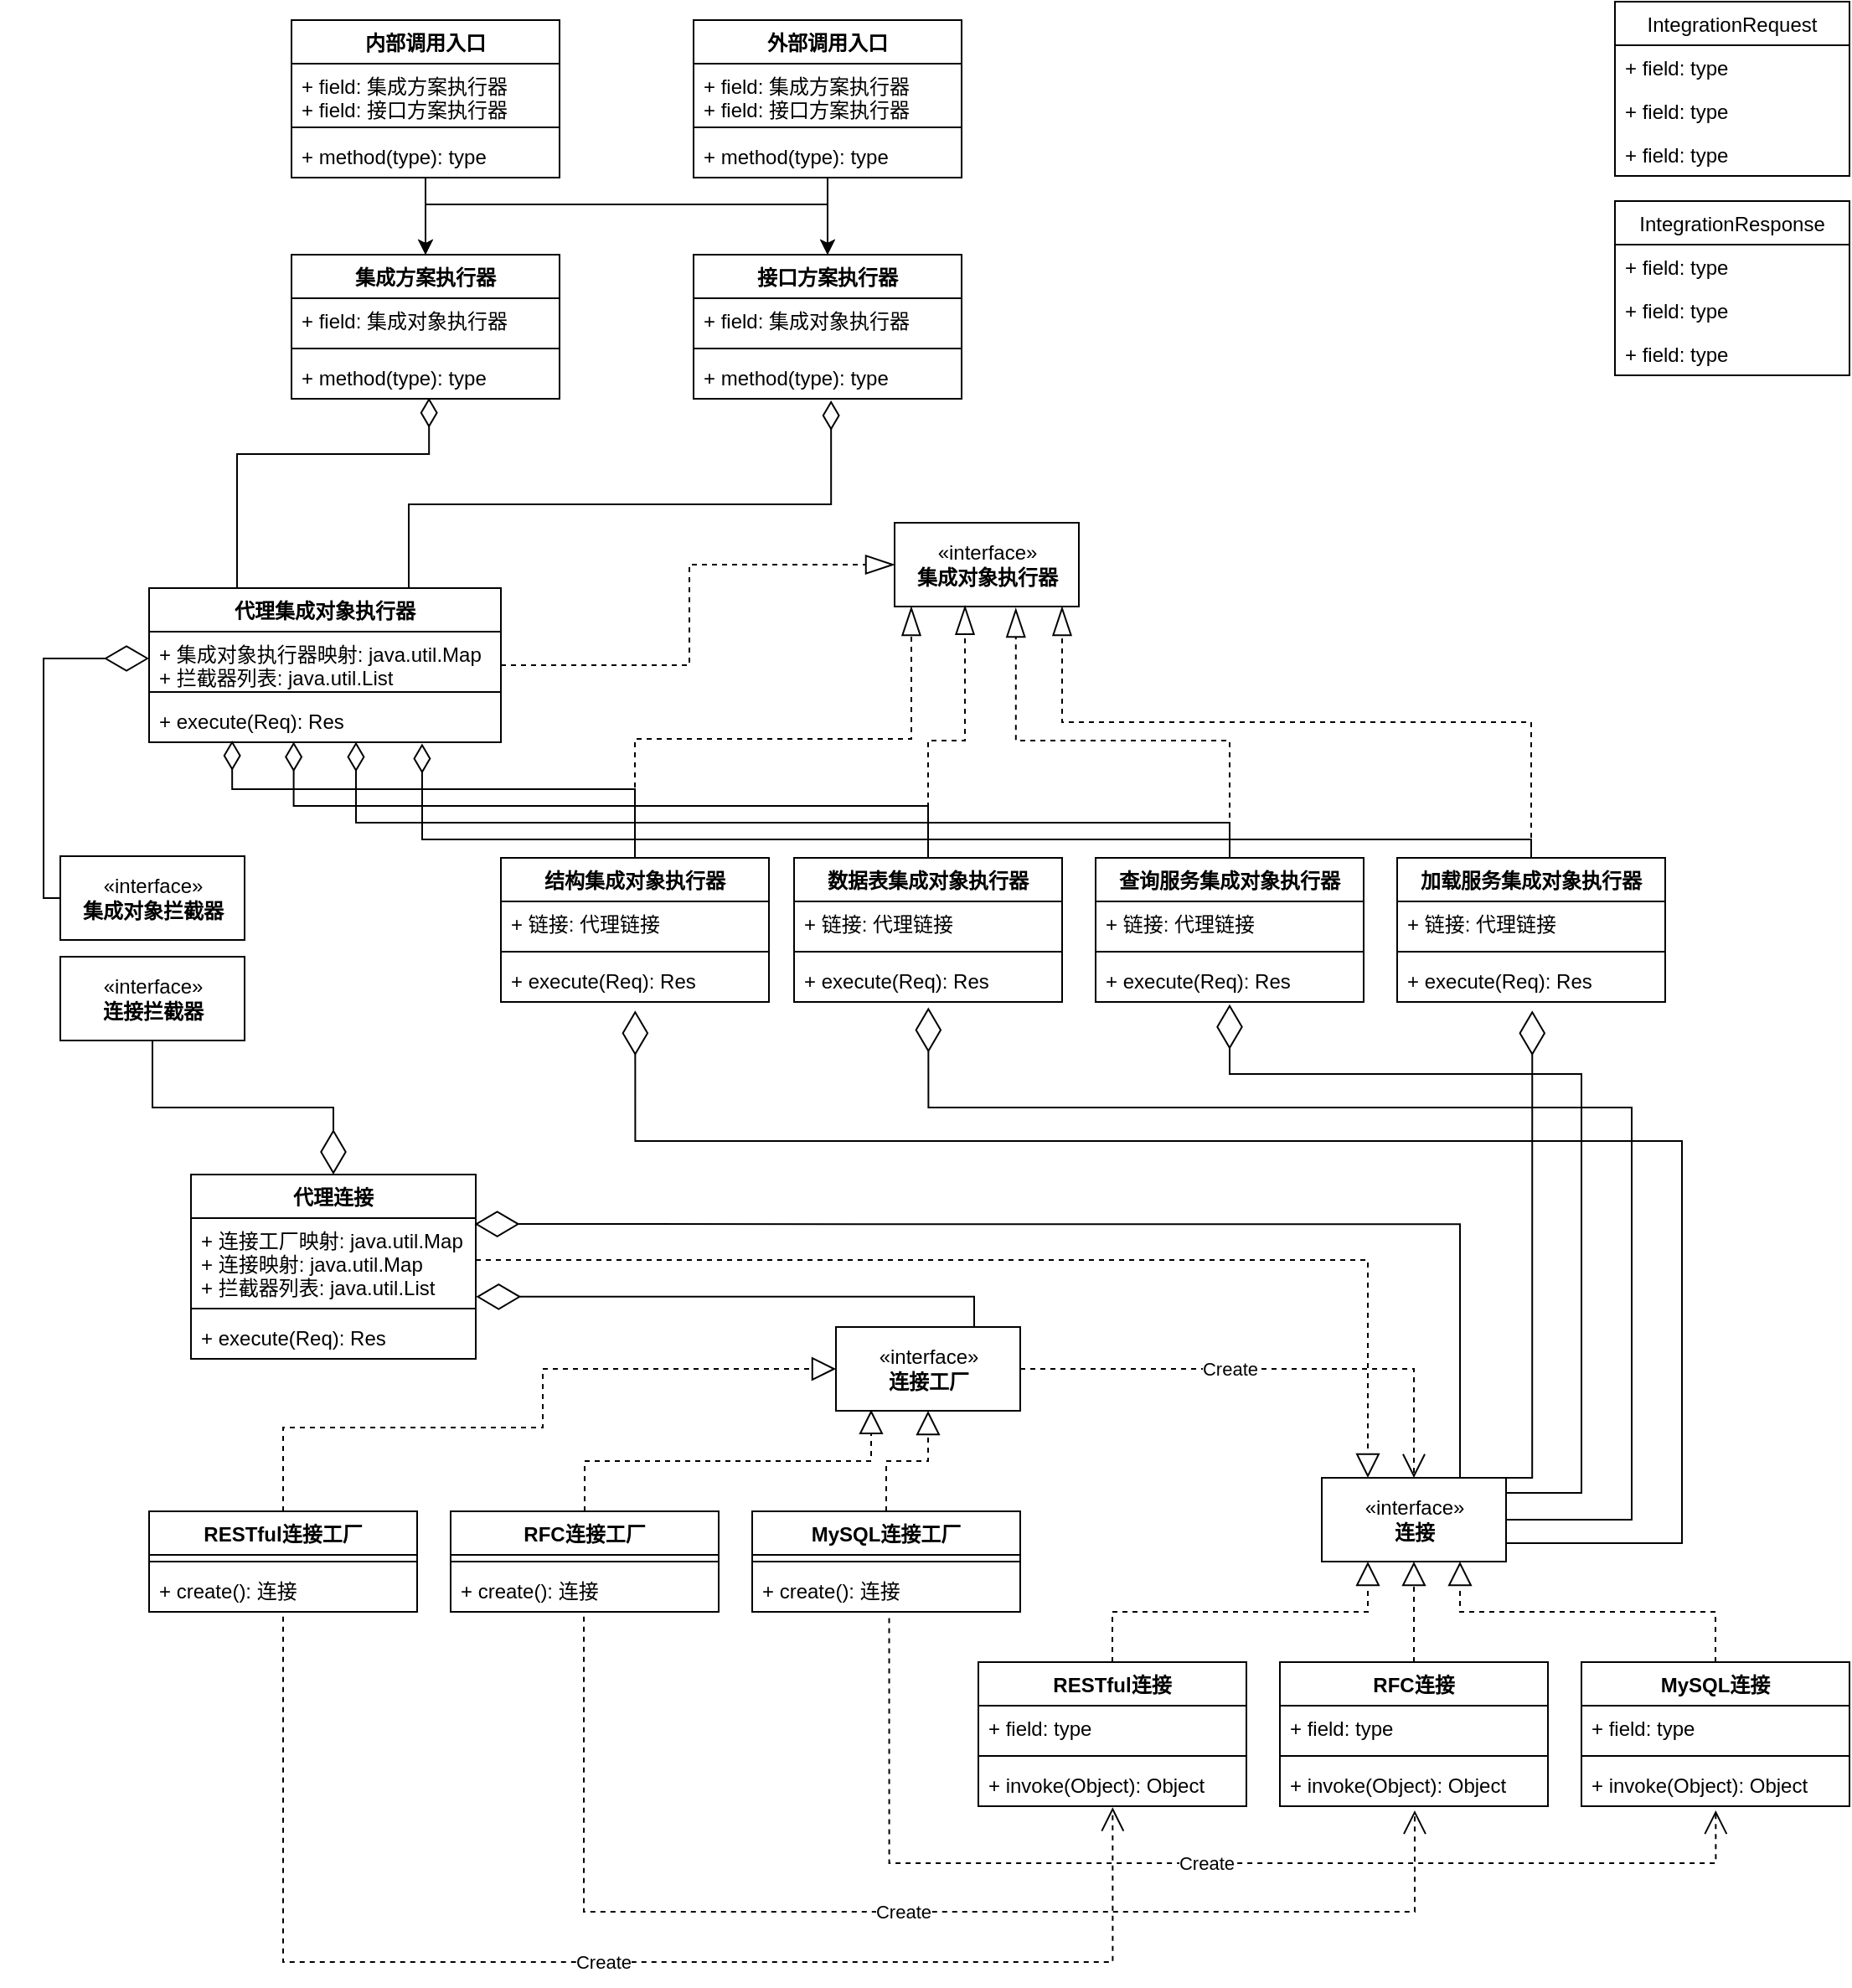 <mxfile version="20.0.4" type="github">
  <diagram id="oWcdZRQ7xZrGSE6Tlrnx" name="第 1 页">
    <mxGraphModel dx="1221" dy="644" grid="1" gridSize="10" guides="1" tooltips="1" connect="1" arrows="1" fold="1" page="1" pageScale="1" pageWidth="1169" pageHeight="1654" math="0" shadow="0">
      <root>
        <mxCell id="0" />
        <mxCell id="1" parent="0" />
        <mxCell id="QDC6DLgOSGsQadJOwINI-77" style="edgeStyle=orthogonalEdgeStyle;rounded=0;orthogonalLoop=1;jettySize=auto;html=1;entryX=0.5;entryY=0;entryDx=0;entryDy=0;" edge="1" parent="1" source="QDC6DLgOSGsQadJOwINI-14" target="QDC6DLgOSGsQadJOwINI-22">
          <mxGeometry relative="1" as="geometry" />
        </mxCell>
        <mxCell id="QDC6DLgOSGsQadJOwINI-78" style="edgeStyle=orthogonalEdgeStyle;rounded=0;orthogonalLoop=1;jettySize=auto;html=1;entryX=0.5;entryY=0;entryDx=0;entryDy=0;" edge="1" parent="1" source="QDC6DLgOSGsQadJOwINI-14" target="QDC6DLgOSGsQadJOwINI-26">
          <mxGeometry relative="1" as="geometry">
            <Array as="points">
              <mxPoint x="269" y="161" />
              <mxPoint x="509" y="161" />
            </Array>
          </mxGeometry>
        </mxCell>
        <mxCell id="QDC6DLgOSGsQadJOwINI-14" value="内部调用入口" style="swimlane;fontStyle=1;align=center;verticalAlign=top;childLayout=stackLayout;horizontal=1;startSize=26;horizontalStack=0;resizeParent=1;resizeParentMax=0;resizeLast=0;collapsible=1;marginBottom=0;" vertex="1" parent="1">
          <mxGeometry x="189" y="51" width="160" height="94" as="geometry" />
        </mxCell>
        <mxCell id="QDC6DLgOSGsQadJOwINI-15" value="+ field: 集成方案执行器&#xa;+ field: 接口方案执行器" style="text;strokeColor=none;fillColor=none;align=left;verticalAlign=top;spacingLeft=4;spacingRight=4;overflow=hidden;rotatable=0;points=[[0,0.5],[1,0.5]];portConstraint=eastwest;" vertex="1" parent="QDC6DLgOSGsQadJOwINI-14">
          <mxGeometry y="26" width="160" height="34" as="geometry" />
        </mxCell>
        <mxCell id="QDC6DLgOSGsQadJOwINI-16" value="" style="line;strokeWidth=1;fillColor=none;align=left;verticalAlign=middle;spacingTop=-1;spacingLeft=3;spacingRight=3;rotatable=0;labelPosition=right;points=[];portConstraint=eastwest;" vertex="1" parent="QDC6DLgOSGsQadJOwINI-14">
          <mxGeometry y="60" width="160" height="8" as="geometry" />
        </mxCell>
        <mxCell id="QDC6DLgOSGsQadJOwINI-17" value="+ method(type): type" style="text;strokeColor=none;fillColor=none;align=left;verticalAlign=top;spacingLeft=4;spacingRight=4;overflow=hidden;rotatable=0;points=[[0,0.5],[1,0.5]];portConstraint=eastwest;" vertex="1" parent="QDC6DLgOSGsQadJOwINI-14">
          <mxGeometry y="68" width="160" height="26" as="geometry" />
        </mxCell>
        <mxCell id="QDC6DLgOSGsQadJOwINI-79" style="edgeStyle=orthogonalEdgeStyle;rounded=0;orthogonalLoop=1;jettySize=auto;html=1;entryX=0.5;entryY=0;entryDx=0;entryDy=0;" edge="1" parent="1" source="QDC6DLgOSGsQadJOwINI-18" target="QDC6DLgOSGsQadJOwINI-26">
          <mxGeometry relative="1" as="geometry" />
        </mxCell>
        <mxCell id="QDC6DLgOSGsQadJOwINI-80" style="edgeStyle=orthogonalEdgeStyle;rounded=0;orthogonalLoop=1;jettySize=auto;html=1;entryX=0.5;entryY=0;entryDx=0;entryDy=0;" edge="1" parent="1" source="QDC6DLgOSGsQadJOwINI-18" target="QDC6DLgOSGsQadJOwINI-22">
          <mxGeometry relative="1" as="geometry">
            <Array as="points">
              <mxPoint x="509" y="161" />
              <mxPoint x="269" y="161" />
            </Array>
          </mxGeometry>
        </mxCell>
        <mxCell id="QDC6DLgOSGsQadJOwINI-18" value="外部调用入口" style="swimlane;fontStyle=1;align=center;verticalAlign=top;childLayout=stackLayout;horizontal=1;startSize=26;horizontalStack=0;resizeParent=1;resizeParentMax=0;resizeLast=0;collapsible=1;marginBottom=0;" vertex="1" parent="1">
          <mxGeometry x="429" y="51" width="160" height="94" as="geometry" />
        </mxCell>
        <mxCell id="QDC6DLgOSGsQadJOwINI-19" value="+ field: 集成方案执行器&#xa;+ field: 接口方案执行器" style="text;strokeColor=none;fillColor=none;align=left;verticalAlign=top;spacingLeft=4;spacingRight=4;overflow=hidden;rotatable=0;points=[[0,0.5],[1,0.5]];portConstraint=eastwest;" vertex="1" parent="QDC6DLgOSGsQadJOwINI-18">
          <mxGeometry y="26" width="160" height="34" as="geometry" />
        </mxCell>
        <mxCell id="QDC6DLgOSGsQadJOwINI-20" value="" style="line;strokeWidth=1;fillColor=none;align=left;verticalAlign=middle;spacingTop=-1;spacingLeft=3;spacingRight=3;rotatable=0;labelPosition=right;points=[];portConstraint=eastwest;" vertex="1" parent="QDC6DLgOSGsQadJOwINI-18">
          <mxGeometry y="60" width="160" height="8" as="geometry" />
        </mxCell>
        <mxCell id="QDC6DLgOSGsQadJOwINI-21" value="+ method(type): type" style="text;strokeColor=none;fillColor=none;align=left;verticalAlign=top;spacingLeft=4;spacingRight=4;overflow=hidden;rotatable=0;points=[[0,0.5],[1,0.5]];portConstraint=eastwest;" vertex="1" parent="QDC6DLgOSGsQadJOwINI-18">
          <mxGeometry y="68" width="160" height="26" as="geometry" />
        </mxCell>
        <mxCell id="QDC6DLgOSGsQadJOwINI-22" value="集成方案执行器" style="swimlane;fontStyle=1;align=center;verticalAlign=top;childLayout=stackLayout;horizontal=1;startSize=26;horizontalStack=0;resizeParent=1;resizeParentMax=0;resizeLast=0;collapsible=1;marginBottom=0;" vertex="1" parent="1">
          <mxGeometry x="189" y="191" width="160" height="86" as="geometry" />
        </mxCell>
        <mxCell id="QDC6DLgOSGsQadJOwINI-23" value="+ field: 集成对象执行器" style="text;strokeColor=none;fillColor=none;align=left;verticalAlign=top;spacingLeft=4;spacingRight=4;overflow=hidden;rotatable=0;points=[[0,0.5],[1,0.5]];portConstraint=eastwest;" vertex="1" parent="QDC6DLgOSGsQadJOwINI-22">
          <mxGeometry y="26" width="160" height="26" as="geometry" />
        </mxCell>
        <mxCell id="QDC6DLgOSGsQadJOwINI-24" value="" style="line;strokeWidth=1;fillColor=none;align=left;verticalAlign=middle;spacingTop=-1;spacingLeft=3;spacingRight=3;rotatable=0;labelPosition=right;points=[];portConstraint=eastwest;" vertex="1" parent="QDC6DLgOSGsQadJOwINI-22">
          <mxGeometry y="52" width="160" height="8" as="geometry" />
        </mxCell>
        <mxCell id="QDC6DLgOSGsQadJOwINI-25" value="+ method(type): type" style="text;strokeColor=none;fillColor=none;align=left;verticalAlign=top;spacingLeft=4;spacingRight=4;overflow=hidden;rotatable=0;points=[[0,0.5],[1,0.5]];portConstraint=eastwest;" vertex="1" parent="QDC6DLgOSGsQadJOwINI-22">
          <mxGeometry y="60" width="160" height="26" as="geometry" />
        </mxCell>
        <mxCell id="QDC6DLgOSGsQadJOwINI-26" value="接口方案执行器" style="swimlane;fontStyle=1;align=center;verticalAlign=top;childLayout=stackLayout;horizontal=1;startSize=26;horizontalStack=0;resizeParent=1;resizeParentMax=0;resizeLast=0;collapsible=1;marginBottom=0;" vertex="1" parent="1">
          <mxGeometry x="429" y="191" width="160" height="86" as="geometry" />
        </mxCell>
        <mxCell id="QDC6DLgOSGsQadJOwINI-27" value="+ field: 集成对象执行器" style="text;strokeColor=none;fillColor=none;align=left;verticalAlign=top;spacingLeft=4;spacingRight=4;overflow=hidden;rotatable=0;points=[[0,0.5],[1,0.5]];portConstraint=eastwest;" vertex="1" parent="QDC6DLgOSGsQadJOwINI-26">
          <mxGeometry y="26" width="160" height="26" as="geometry" />
        </mxCell>
        <mxCell id="QDC6DLgOSGsQadJOwINI-28" value="" style="line;strokeWidth=1;fillColor=none;align=left;verticalAlign=middle;spacingTop=-1;spacingLeft=3;spacingRight=3;rotatable=0;labelPosition=right;points=[];portConstraint=eastwest;" vertex="1" parent="QDC6DLgOSGsQadJOwINI-26">
          <mxGeometry y="52" width="160" height="8" as="geometry" />
        </mxCell>
        <mxCell id="QDC6DLgOSGsQadJOwINI-29" value="+ method(type): type" style="text;strokeColor=none;fillColor=none;align=left;verticalAlign=top;spacingLeft=4;spacingRight=4;overflow=hidden;rotatable=0;points=[[0,0.5],[1,0.5]];portConstraint=eastwest;" vertex="1" parent="QDC6DLgOSGsQadJOwINI-26">
          <mxGeometry y="60" width="160" height="26" as="geometry" />
        </mxCell>
        <mxCell id="QDC6DLgOSGsQadJOwINI-121" style="edgeStyle=orthogonalEdgeStyle;rounded=0;orthogonalLoop=1;jettySize=auto;html=1;entryX=0;entryY=0.5;entryDx=0;entryDy=0;endArrow=blockThin;endFill=0;endSize=15;dashed=1;" edge="1" parent="1" source="QDC6DLgOSGsQadJOwINI-54" target="QDC6DLgOSGsQadJOwINI-81">
          <mxGeometry relative="1" as="geometry" />
        </mxCell>
        <mxCell id="QDC6DLgOSGsQadJOwINI-128" style="edgeStyle=orthogonalEdgeStyle;rounded=0;orthogonalLoop=1;jettySize=auto;html=1;entryX=0.513;entryY=1.038;entryDx=0;entryDy=0;entryPerimeter=0;endArrow=diamondThin;endFill=0;endSize=15;exitX=0.75;exitY=0;exitDx=0;exitDy=0;" edge="1" parent="1" source="QDC6DLgOSGsQadJOwINI-54" target="QDC6DLgOSGsQadJOwINI-29">
          <mxGeometry relative="1" as="geometry">
            <Array as="points">
              <mxPoint x="259" y="401" />
              <mxPoint x="259" y="340" />
              <mxPoint x="511" y="340" />
            </Array>
          </mxGeometry>
        </mxCell>
        <mxCell id="QDC6DLgOSGsQadJOwINI-129" style="edgeStyle=orthogonalEdgeStyle;rounded=0;orthogonalLoop=1;jettySize=auto;html=1;entryX=0.513;entryY=0.977;entryDx=0;entryDy=0;entryPerimeter=0;endArrow=diamondThin;endFill=0;endSize=15;exitX=0.25;exitY=0;exitDx=0;exitDy=0;" edge="1" parent="1" source="QDC6DLgOSGsQadJOwINI-54" target="QDC6DLgOSGsQadJOwINI-25">
          <mxGeometry relative="1" as="geometry">
            <Array as="points">
              <mxPoint x="156" y="310" />
              <mxPoint x="271" y="310" />
            </Array>
          </mxGeometry>
        </mxCell>
        <mxCell id="QDC6DLgOSGsQadJOwINI-54" value="代理集成对象执行器" style="swimlane;fontStyle=1;align=center;verticalAlign=top;childLayout=stackLayout;horizontal=1;startSize=26;horizontalStack=0;resizeParent=1;resizeParentMax=0;resizeLast=0;collapsible=1;marginBottom=0;glass=0;gradientColor=none;swimlaneFillColor=none;" vertex="1" parent="1">
          <mxGeometry x="104" y="390" width="210" height="92" as="geometry">
            <mxRectangle x="123" y="390" width="150" height="30" as="alternateBounds" />
          </mxGeometry>
        </mxCell>
        <mxCell id="QDC6DLgOSGsQadJOwINI-55" value="+ 集成对象执行器映射: java.util.Map&#xa;+ 拦截器列表: java.util.List" style="text;strokeColor=none;fillColor=none;align=left;verticalAlign=top;spacingLeft=4;spacingRight=4;overflow=hidden;rotatable=0;points=[[0,0.5],[1,0.5]];portConstraint=eastwest;" vertex="1" parent="QDC6DLgOSGsQadJOwINI-54">
          <mxGeometry y="26" width="210" height="32" as="geometry" />
        </mxCell>
        <mxCell id="QDC6DLgOSGsQadJOwINI-56" value="" style="line;strokeWidth=1;fillColor=none;align=left;verticalAlign=middle;spacingTop=-1;spacingLeft=3;spacingRight=3;rotatable=0;labelPosition=right;points=[];portConstraint=eastwest;" vertex="1" parent="QDC6DLgOSGsQadJOwINI-54">
          <mxGeometry y="58" width="210" height="8" as="geometry" />
        </mxCell>
        <mxCell id="QDC6DLgOSGsQadJOwINI-57" value="+ execute(Req): Res" style="text;strokeColor=none;fillColor=none;align=left;verticalAlign=top;spacingLeft=4;spacingRight=4;overflow=hidden;rotatable=0;points=[[0,0.5],[1,0.5]];portConstraint=eastwest;" vertex="1" parent="QDC6DLgOSGsQadJOwINI-54">
          <mxGeometry y="66" width="210" height="26" as="geometry" />
        </mxCell>
        <mxCell id="QDC6DLgOSGsQadJOwINI-81" value="«interface»&lt;br&gt;&lt;b&gt;集成对象执行器&lt;/b&gt;" style="html=1;" vertex="1" parent="1">
          <mxGeometry x="549" y="351" width="110" height="50" as="geometry" />
        </mxCell>
        <mxCell id="QDC6DLgOSGsQadJOwINI-116" style="edgeStyle=orthogonalEdgeStyle;rounded=0;orthogonalLoop=1;jettySize=auto;html=1;entryX=0.236;entryY=0.962;entryDx=0;entryDy=0;entryPerimeter=0;endArrow=diamondThin;endFill=0;endSize=15;" edge="1" parent="1" source="QDC6DLgOSGsQadJOwINI-82" target="QDC6DLgOSGsQadJOwINI-57">
          <mxGeometry relative="1" as="geometry">
            <Array as="points">
              <mxPoint x="394" y="510" />
              <mxPoint x="154" y="510" />
            </Array>
          </mxGeometry>
        </mxCell>
        <mxCell id="QDC6DLgOSGsQadJOwINI-123" style="edgeStyle=orthogonalEdgeStyle;rounded=0;orthogonalLoop=1;jettySize=auto;html=1;dashed=1;endArrow=blockThin;endFill=0;endSize=15;exitX=0.5;exitY=0;exitDx=0;exitDy=0;" edge="1" parent="1" source="QDC6DLgOSGsQadJOwINI-82">
          <mxGeometry relative="1" as="geometry">
            <mxPoint x="559" y="401" as="targetPoint" />
            <Array as="points">
              <mxPoint x="394" y="480" />
              <mxPoint x="559" y="480" />
            </Array>
          </mxGeometry>
        </mxCell>
        <mxCell id="QDC6DLgOSGsQadJOwINI-82" value="结构集成对象执行器" style="swimlane;fontStyle=1;align=center;verticalAlign=top;childLayout=stackLayout;horizontal=1;startSize=26;horizontalStack=0;resizeParent=1;resizeParentMax=0;resizeLast=0;collapsible=1;marginBottom=0;" vertex="1" parent="1">
          <mxGeometry x="314" y="551" width="160" height="86" as="geometry" />
        </mxCell>
        <mxCell id="QDC6DLgOSGsQadJOwINI-83" value="+ 链接: 代理链接" style="text;strokeColor=none;fillColor=none;align=left;verticalAlign=top;spacingLeft=4;spacingRight=4;overflow=hidden;rotatable=0;points=[[0,0.5],[1,0.5]];portConstraint=eastwest;" vertex="1" parent="QDC6DLgOSGsQadJOwINI-82">
          <mxGeometry y="26" width="160" height="26" as="geometry" />
        </mxCell>
        <mxCell id="QDC6DLgOSGsQadJOwINI-84" value="" style="line;strokeWidth=1;fillColor=none;align=left;verticalAlign=middle;spacingTop=-1;spacingLeft=3;spacingRight=3;rotatable=0;labelPosition=right;points=[];portConstraint=eastwest;" vertex="1" parent="QDC6DLgOSGsQadJOwINI-82">
          <mxGeometry y="52" width="160" height="8" as="geometry" />
        </mxCell>
        <mxCell id="QDC6DLgOSGsQadJOwINI-85" value="+ execute(Req): Res" style="text;strokeColor=none;fillColor=none;align=left;verticalAlign=top;spacingLeft=4;spacingRight=4;overflow=hidden;rotatable=0;points=[[0,0.5],[1,0.5]];portConstraint=eastwest;" vertex="1" parent="QDC6DLgOSGsQadJOwINI-82">
          <mxGeometry y="60" width="160" height="26" as="geometry" />
        </mxCell>
        <mxCell id="QDC6DLgOSGsQadJOwINI-117" style="edgeStyle=orthogonalEdgeStyle;rounded=0;orthogonalLoop=1;jettySize=auto;html=1;entryX=0.411;entryY=0.992;entryDx=0;entryDy=0;entryPerimeter=0;endArrow=diamondThin;endFill=0;endSize=15;" edge="1" parent="1" source="QDC6DLgOSGsQadJOwINI-86" target="QDC6DLgOSGsQadJOwINI-57">
          <mxGeometry relative="1" as="geometry">
            <Array as="points">
              <mxPoint x="569" y="520" />
              <mxPoint x="190" y="520" />
            </Array>
          </mxGeometry>
        </mxCell>
        <mxCell id="QDC6DLgOSGsQadJOwINI-124" style="edgeStyle=orthogonalEdgeStyle;rounded=0;orthogonalLoop=1;jettySize=auto;html=1;dashed=1;endArrow=blockThin;endFill=0;endSize=15;entryX=0.382;entryY=0.988;entryDx=0;entryDy=0;entryPerimeter=0;" edge="1" parent="1" source="QDC6DLgOSGsQadJOwINI-86" target="QDC6DLgOSGsQadJOwINI-81">
          <mxGeometry relative="1" as="geometry">
            <mxPoint x="599" y="401" as="targetPoint" />
          </mxGeometry>
        </mxCell>
        <mxCell id="QDC6DLgOSGsQadJOwINI-86" value="数据表集成对象执行器" style="swimlane;fontStyle=1;align=center;verticalAlign=top;childLayout=stackLayout;horizontal=1;startSize=26;horizontalStack=0;resizeParent=1;resizeParentMax=0;resizeLast=0;collapsible=1;marginBottom=0;" vertex="1" parent="1">
          <mxGeometry x="489" y="551" width="160" height="86" as="geometry" />
        </mxCell>
        <mxCell id="QDC6DLgOSGsQadJOwINI-87" value="+ 链接: 代理链接" style="text;strokeColor=none;fillColor=none;align=left;verticalAlign=top;spacingLeft=4;spacingRight=4;overflow=hidden;rotatable=0;points=[[0,0.5],[1,0.5]];portConstraint=eastwest;" vertex="1" parent="QDC6DLgOSGsQadJOwINI-86">
          <mxGeometry y="26" width="160" height="26" as="geometry" />
        </mxCell>
        <mxCell id="QDC6DLgOSGsQadJOwINI-88" value="" style="line;strokeWidth=1;fillColor=none;align=left;verticalAlign=middle;spacingTop=-1;spacingLeft=3;spacingRight=3;rotatable=0;labelPosition=right;points=[];portConstraint=eastwest;" vertex="1" parent="QDC6DLgOSGsQadJOwINI-86">
          <mxGeometry y="52" width="160" height="8" as="geometry" />
        </mxCell>
        <mxCell id="QDC6DLgOSGsQadJOwINI-89" value="+ execute(Req): Res" style="text;strokeColor=none;fillColor=none;align=left;verticalAlign=top;spacingLeft=4;spacingRight=4;overflow=hidden;rotatable=0;points=[[0,0.5],[1,0.5]];portConstraint=eastwest;" vertex="1" parent="QDC6DLgOSGsQadJOwINI-86">
          <mxGeometry y="60" width="160" height="26" as="geometry" />
        </mxCell>
        <mxCell id="QDC6DLgOSGsQadJOwINI-118" style="edgeStyle=orthogonalEdgeStyle;rounded=0;orthogonalLoop=1;jettySize=auto;html=1;endArrow=diamondThin;endFill=0;endSize=15;entryX=0.588;entryY=0.993;entryDx=0;entryDy=0;entryPerimeter=0;" edge="1" parent="1" source="QDC6DLgOSGsQadJOwINI-90" target="QDC6DLgOSGsQadJOwINI-57">
          <mxGeometry relative="1" as="geometry">
            <mxPoint x="249" y="670" as="targetPoint" />
            <Array as="points">
              <mxPoint x="749" y="530" />
              <mxPoint x="228" y="530" />
            </Array>
          </mxGeometry>
        </mxCell>
        <mxCell id="QDC6DLgOSGsQadJOwINI-125" style="edgeStyle=orthogonalEdgeStyle;rounded=0;orthogonalLoop=1;jettySize=auto;html=1;entryX=0.658;entryY=1.02;entryDx=0;entryDy=0;entryPerimeter=0;dashed=1;endArrow=blockThin;endFill=0;endSize=15;exitX=0.5;exitY=0;exitDx=0;exitDy=0;" edge="1" parent="1" source="QDC6DLgOSGsQadJOwINI-90" target="QDC6DLgOSGsQadJOwINI-81">
          <mxGeometry relative="1" as="geometry" />
        </mxCell>
        <mxCell id="QDC6DLgOSGsQadJOwINI-90" value="查询服务集成对象执行器" style="swimlane;fontStyle=1;align=center;verticalAlign=top;childLayout=stackLayout;horizontal=1;startSize=26;horizontalStack=0;resizeParent=1;resizeParentMax=0;resizeLast=0;collapsible=1;marginBottom=0;" vertex="1" parent="1">
          <mxGeometry x="669" y="551" width="160" height="86" as="geometry" />
        </mxCell>
        <mxCell id="QDC6DLgOSGsQadJOwINI-91" value="+ 链接: 代理链接" style="text;strokeColor=none;fillColor=none;align=left;verticalAlign=top;spacingLeft=4;spacingRight=4;overflow=hidden;rotatable=0;points=[[0,0.5],[1,0.5]];portConstraint=eastwest;" vertex="1" parent="QDC6DLgOSGsQadJOwINI-90">
          <mxGeometry y="26" width="160" height="26" as="geometry" />
        </mxCell>
        <mxCell id="QDC6DLgOSGsQadJOwINI-92" value="" style="line;strokeWidth=1;fillColor=none;align=left;verticalAlign=middle;spacingTop=-1;spacingLeft=3;spacingRight=3;rotatable=0;labelPosition=right;points=[];portConstraint=eastwest;" vertex="1" parent="QDC6DLgOSGsQadJOwINI-90">
          <mxGeometry y="52" width="160" height="8" as="geometry" />
        </mxCell>
        <mxCell id="QDC6DLgOSGsQadJOwINI-93" value="+ execute(Req): Res" style="text;strokeColor=none;fillColor=none;align=left;verticalAlign=top;spacingLeft=4;spacingRight=4;overflow=hidden;rotatable=0;points=[[0,0.5],[1,0.5]];portConstraint=eastwest;" vertex="1" parent="QDC6DLgOSGsQadJOwINI-90">
          <mxGeometry y="60" width="160" height="26" as="geometry" />
        </mxCell>
        <mxCell id="QDC6DLgOSGsQadJOwINI-119" style="edgeStyle=orthogonalEdgeStyle;rounded=0;orthogonalLoop=1;jettySize=auto;html=1;endArrow=diamondThin;endFill=0;endSize=15;entryX=0.776;entryY=1.029;entryDx=0;entryDy=0;entryPerimeter=0;" edge="1" parent="1" source="QDC6DLgOSGsQadJOwINI-94" target="QDC6DLgOSGsQadJOwINI-57">
          <mxGeometry relative="1" as="geometry">
            <mxPoint x="269" y="680" as="targetPoint" />
            <Array as="points">
              <mxPoint x="929" y="540" />
              <mxPoint x="267" y="540" />
            </Array>
          </mxGeometry>
        </mxCell>
        <mxCell id="QDC6DLgOSGsQadJOwINI-126" style="edgeStyle=orthogonalEdgeStyle;rounded=0;orthogonalLoop=1;jettySize=auto;html=1;entryX=0.909;entryY=1;entryDx=0;entryDy=0;entryPerimeter=0;dashed=1;endArrow=blockThin;endFill=0;endSize=15;exitX=0.5;exitY=0;exitDx=0;exitDy=0;" edge="1" parent="1" source="QDC6DLgOSGsQadJOwINI-94" target="QDC6DLgOSGsQadJOwINI-81">
          <mxGeometry relative="1" as="geometry">
            <Array as="points">
              <mxPoint x="929" y="470" />
              <mxPoint x="649" y="470" />
            </Array>
          </mxGeometry>
        </mxCell>
        <mxCell id="QDC6DLgOSGsQadJOwINI-94" value="加载服务集成对象执行器" style="swimlane;fontStyle=1;align=center;verticalAlign=top;childLayout=stackLayout;horizontal=1;startSize=26;horizontalStack=0;resizeParent=1;resizeParentMax=0;resizeLast=0;collapsible=1;marginBottom=0;" vertex="1" parent="1">
          <mxGeometry x="849" y="551" width="160" height="86" as="geometry" />
        </mxCell>
        <mxCell id="QDC6DLgOSGsQadJOwINI-95" value="+ 链接: 代理链接" style="text;strokeColor=none;fillColor=none;align=left;verticalAlign=top;spacingLeft=4;spacingRight=4;overflow=hidden;rotatable=0;points=[[0,0.5],[1,0.5]];portConstraint=eastwest;" vertex="1" parent="QDC6DLgOSGsQadJOwINI-94">
          <mxGeometry y="26" width="160" height="26" as="geometry" />
        </mxCell>
        <mxCell id="QDC6DLgOSGsQadJOwINI-96" value="" style="line;strokeWidth=1;fillColor=none;align=left;verticalAlign=middle;spacingTop=-1;spacingLeft=3;spacingRight=3;rotatable=0;labelPosition=right;points=[];portConstraint=eastwest;" vertex="1" parent="QDC6DLgOSGsQadJOwINI-94">
          <mxGeometry y="52" width="160" height="8" as="geometry" />
        </mxCell>
        <mxCell id="QDC6DLgOSGsQadJOwINI-97" value="+ execute(Req): Res" style="text;strokeColor=none;fillColor=none;align=left;verticalAlign=top;spacingLeft=4;spacingRight=4;overflow=hidden;rotatable=0;points=[[0,0.5],[1,0.5]];portConstraint=eastwest;" vertex="1" parent="QDC6DLgOSGsQadJOwINI-94">
          <mxGeometry y="60" width="160" height="26" as="geometry" />
        </mxCell>
        <mxCell id="QDC6DLgOSGsQadJOwINI-131" value="«interface»&lt;br&gt;&lt;b&gt;连接工厂&lt;/b&gt;" style="html=1;" vertex="1" parent="1">
          <mxGeometry x="514" y="831" width="110" height="50" as="geometry" />
        </mxCell>
        <mxCell id="QDC6DLgOSGsQadJOwINI-132" value="«interface»&lt;br&gt;&lt;b&gt;连接&lt;/b&gt;" style="html=1;" vertex="1" parent="1">
          <mxGeometry x="804" y="921" width="110" height="50" as="geometry" />
        </mxCell>
        <mxCell id="QDC6DLgOSGsQadJOwINI-134" value="Create" style="endArrow=open;endSize=12;dashed=1;html=1;rounded=0;exitX=1;exitY=0.5;exitDx=0;exitDy=0;entryX=0.5;entryY=0;entryDx=0;entryDy=0;edgeStyle=orthogonalEdgeStyle;" edge="1" parent="1" source="QDC6DLgOSGsQadJOwINI-131" target="QDC6DLgOSGsQadJOwINI-132">
          <mxGeometry x="-0.167" width="160" relative="1" as="geometry">
            <mxPoint x="569" y="961" as="sourcePoint" />
            <mxPoint x="729" y="961" as="targetPoint" />
            <Array as="points">
              <mxPoint x="859" y="856" />
            </Array>
            <mxPoint as="offset" />
          </mxGeometry>
        </mxCell>
        <mxCell id="QDC6DLgOSGsQadJOwINI-135" value="RESTful连接工厂" style="swimlane;fontStyle=1;align=center;verticalAlign=top;childLayout=stackLayout;horizontal=1;startSize=26;horizontalStack=0;resizeParent=1;resizeParentMax=0;resizeLast=0;collapsible=1;marginBottom=0;" vertex="1" parent="1">
          <mxGeometry x="104" y="941" width="160" height="60" as="geometry" />
        </mxCell>
        <mxCell id="QDC6DLgOSGsQadJOwINI-137" value="" style="line;strokeWidth=1;fillColor=none;align=left;verticalAlign=middle;spacingTop=-1;spacingLeft=3;spacingRight=3;rotatable=0;labelPosition=right;points=[];portConstraint=eastwest;" vertex="1" parent="QDC6DLgOSGsQadJOwINI-135">
          <mxGeometry y="26" width="160" height="8" as="geometry" />
        </mxCell>
        <mxCell id="QDC6DLgOSGsQadJOwINI-138" value="+ create(): 连接" style="text;strokeColor=none;fillColor=none;align=left;verticalAlign=top;spacingLeft=4;spacingRight=4;overflow=hidden;rotatable=0;points=[[0,0.5],[1,0.5]];portConstraint=eastwest;" vertex="1" parent="QDC6DLgOSGsQadJOwINI-135">
          <mxGeometry y="34" width="160" height="26" as="geometry" />
        </mxCell>
        <mxCell id="QDC6DLgOSGsQadJOwINI-139" value="RFC连接工厂" style="swimlane;fontStyle=1;align=center;verticalAlign=top;childLayout=stackLayout;horizontal=1;startSize=26;horizontalStack=0;resizeParent=1;resizeParentMax=0;resizeLast=0;collapsible=1;marginBottom=0;" vertex="1" parent="1">
          <mxGeometry x="284" y="941" width="160" height="60" as="geometry" />
        </mxCell>
        <mxCell id="QDC6DLgOSGsQadJOwINI-140" value="" style="line;strokeWidth=1;fillColor=none;align=left;verticalAlign=middle;spacingTop=-1;spacingLeft=3;spacingRight=3;rotatable=0;labelPosition=right;points=[];portConstraint=eastwest;" vertex="1" parent="QDC6DLgOSGsQadJOwINI-139">
          <mxGeometry y="26" width="160" height="8" as="geometry" />
        </mxCell>
        <mxCell id="QDC6DLgOSGsQadJOwINI-141" value="+ create(): 连接" style="text;strokeColor=none;fillColor=none;align=left;verticalAlign=top;spacingLeft=4;spacingRight=4;overflow=hidden;rotatable=0;points=[[0,0.5],[1,0.5]];portConstraint=eastwest;" vertex="1" parent="QDC6DLgOSGsQadJOwINI-139">
          <mxGeometry y="34" width="160" height="26" as="geometry" />
        </mxCell>
        <mxCell id="QDC6DLgOSGsQadJOwINI-142" value="MySQL连接工厂" style="swimlane;fontStyle=1;align=center;verticalAlign=top;childLayout=stackLayout;horizontal=1;startSize=26;horizontalStack=0;resizeParent=1;resizeParentMax=0;resizeLast=0;collapsible=1;marginBottom=0;" vertex="1" parent="1">
          <mxGeometry x="464" y="941" width="160" height="60" as="geometry" />
        </mxCell>
        <mxCell id="QDC6DLgOSGsQadJOwINI-143" value="" style="line;strokeWidth=1;fillColor=none;align=left;verticalAlign=middle;spacingTop=-1;spacingLeft=3;spacingRight=3;rotatable=0;labelPosition=right;points=[];portConstraint=eastwest;" vertex="1" parent="QDC6DLgOSGsQadJOwINI-142">
          <mxGeometry y="26" width="160" height="8" as="geometry" />
        </mxCell>
        <mxCell id="QDC6DLgOSGsQadJOwINI-144" value="+ create(): 连接" style="text;strokeColor=none;fillColor=none;align=left;verticalAlign=top;spacingLeft=4;spacingRight=4;overflow=hidden;rotatable=0;points=[[0,0.5],[1,0.5]];portConstraint=eastwest;" vertex="1" parent="QDC6DLgOSGsQadJOwINI-142">
          <mxGeometry y="34" width="160" height="26" as="geometry" />
        </mxCell>
        <mxCell id="QDC6DLgOSGsQadJOwINI-145" value="RESTful连接" style="swimlane;fontStyle=1;align=center;verticalAlign=top;childLayout=stackLayout;horizontal=1;startSize=26;horizontalStack=0;resizeParent=1;resizeParentMax=0;resizeLast=0;collapsible=1;marginBottom=0;" vertex="1" parent="1">
          <mxGeometry x="599" y="1031" width="160" height="86" as="geometry" />
        </mxCell>
        <mxCell id="QDC6DLgOSGsQadJOwINI-146" value="+ field: type" style="text;strokeColor=none;fillColor=none;align=left;verticalAlign=top;spacingLeft=4;spacingRight=4;overflow=hidden;rotatable=0;points=[[0,0.5],[1,0.5]];portConstraint=eastwest;" vertex="1" parent="QDC6DLgOSGsQadJOwINI-145">
          <mxGeometry y="26" width="160" height="26" as="geometry" />
        </mxCell>
        <mxCell id="QDC6DLgOSGsQadJOwINI-147" value="" style="line;strokeWidth=1;fillColor=none;align=left;verticalAlign=middle;spacingTop=-1;spacingLeft=3;spacingRight=3;rotatable=0;labelPosition=right;points=[];portConstraint=eastwest;" vertex="1" parent="QDC6DLgOSGsQadJOwINI-145">
          <mxGeometry y="52" width="160" height="8" as="geometry" />
        </mxCell>
        <mxCell id="QDC6DLgOSGsQadJOwINI-148" value="+ invoke(Object): Object" style="text;strokeColor=none;fillColor=none;align=left;verticalAlign=top;spacingLeft=4;spacingRight=4;overflow=hidden;rotatable=0;points=[[0,0.5],[1,0.5]];portConstraint=eastwest;" vertex="1" parent="QDC6DLgOSGsQadJOwINI-145">
          <mxGeometry y="60" width="160" height="26" as="geometry" />
        </mxCell>
        <mxCell id="QDC6DLgOSGsQadJOwINI-149" value="RFC连接" style="swimlane;fontStyle=1;align=center;verticalAlign=top;childLayout=stackLayout;horizontal=1;startSize=26;horizontalStack=0;resizeParent=1;resizeParentMax=0;resizeLast=0;collapsible=1;marginBottom=0;" vertex="1" parent="1">
          <mxGeometry x="779" y="1031" width="160" height="86" as="geometry" />
        </mxCell>
        <mxCell id="QDC6DLgOSGsQadJOwINI-150" value="+ field: type" style="text;strokeColor=none;fillColor=none;align=left;verticalAlign=top;spacingLeft=4;spacingRight=4;overflow=hidden;rotatable=0;points=[[0,0.5],[1,0.5]];portConstraint=eastwest;" vertex="1" parent="QDC6DLgOSGsQadJOwINI-149">
          <mxGeometry y="26" width="160" height="26" as="geometry" />
        </mxCell>
        <mxCell id="QDC6DLgOSGsQadJOwINI-151" value="" style="line;strokeWidth=1;fillColor=none;align=left;verticalAlign=middle;spacingTop=-1;spacingLeft=3;spacingRight=3;rotatable=0;labelPosition=right;points=[];portConstraint=eastwest;" vertex="1" parent="QDC6DLgOSGsQadJOwINI-149">
          <mxGeometry y="52" width="160" height="8" as="geometry" />
        </mxCell>
        <mxCell id="QDC6DLgOSGsQadJOwINI-152" value="+ invoke(Object): Object" style="text;strokeColor=none;fillColor=none;align=left;verticalAlign=top;spacingLeft=4;spacingRight=4;overflow=hidden;rotatable=0;points=[[0,0.5],[1,0.5]];portConstraint=eastwest;" vertex="1" parent="QDC6DLgOSGsQadJOwINI-149">
          <mxGeometry y="60" width="160" height="26" as="geometry" />
        </mxCell>
        <mxCell id="QDC6DLgOSGsQadJOwINI-153" value="MySQL连接" style="swimlane;fontStyle=1;align=center;verticalAlign=top;childLayout=stackLayout;horizontal=1;startSize=26;horizontalStack=0;resizeParent=1;resizeParentMax=0;resizeLast=0;collapsible=1;marginBottom=0;" vertex="1" parent="1">
          <mxGeometry x="959" y="1031" width="160" height="86" as="geometry" />
        </mxCell>
        <mxCell id="QDC6DLgOSGsQadJOwINI-154" value="+ field: type" style="text;strokeColor=none;fillColor=none;align=left;verticalAlign=top;spacingLeft=4;spacingRight=4;overflow=hidden;rotatable=0;points=[[0,0.5],[1,0.5]];portConstraint=eastwest;" vertex="1" parent="QDC6DLgOSGsQadJOwINI-153">
          <mxGeometry y="26" width="160" height="26" as="geometry" />
        </mxCell>
        <mxCell id="QDC6DLgOSGsQadJOwINI-155" value="" style="line;strokeWidth=1;fillColor=none;align=left;verticalAlign=middle;spacingTop=-1;spacingLeft=3;spacingRight=3;rotatable=0;labelPosition=right;points=[];portConstraint=eastwest;" vertex="1" parent="QDC6DLgOSGsQadJOwINI-153">
          <mxGeometry y="52" width="160" height="8" as="geometry" />
        </mxCell>
        <mxCell id="QDC6DLgOSGsQadJOwINI-156" value="+ invoke(Object): Object" style="text;strokeColor=none;fillColor=none;align=left;verticalAlign=top;spacingLeft=4;spacingRight=4;overflow=hidden;rotatable=0;points=[[0,0.5],[1,0.5]];portConstraint=eastwest;" vertex="1" parent="QDC6DLgOSGsQadJOwINI-153">
          <mxGeometry y="60" width="160" height="26" as="geometry" />
        </mxCell>
        <mxCell id="QDC6DLgOSGsQadJOwINI-158" value="" style="endArrow=block;dashed=1;endFill=0;endSize=12;html=1;rounded=0;exitX=0.5;exitY=0;exitDx=0;exitDy=0;entryX=0;entryY=0.5;entryDx=0;entryDy=0;edgeStyle=orthogonalEdgeStyle;" edge="1" parent="1" source="QDC6DLgOSGsQadJOwINI-135" target="QDC6DLgOSGsQadJOwINI-131">
          <mxGeometry width="160" relative="1" as="geometry">
            <mxPoint x="239" y="881" as="sourcePoint" />
            <mxPoint x="399" y="881" as="targetPoint" />
            <Array as="points">
              <mxPoint x="184" y="891" />
              <mxPoint x="339" y="891" />
              <mxPoint x="339" y="856" />
            </Array>
          </mxGeometry>
        </mxCell>
        <mxCell id="QDC6DLgOSGsQadJOwINI-159" value="" style="endArrow=block;dashed=1;endFill=0;endSize=12;html=1;rounded=0;exitX=0.5;exitY=0;exitDx=0;exitDy=0;entryX=0.191;entryY=0.988;entryDx=0;entryDy=0;edgeStyle=orthogonalEdgeStyle;entryPerimeter=0;" edge="1" parent="1" source="QDC6DLgOSGsQadJOwINI-139" target="QDC6DLgOSGsQadJOwINI-131">
          <mxGeometry width="160" relative="1" as="geometry">
            <mxPoint x="259" y="1101" as="sourcePoint" />
            <mxPoint x="419" y="1101" as="targetPoint" />
          </mxGeometry>
        </mxCell>
        <mxCell id="QDC6DLgOSGsQadJOwINI-160" value="" style="endArrow=block;dashed=1;endFill=0;endSize=12;html=1;rounded=0;exitX=0.5;exitY=0;exitDx=0;exitDy=0;edgeStyle=orthogonalEdgeStyle;entryX=0.5;entryY=1;entryDx=0;entryDy=0;" edge="1" parent="1" source="QDC6DLgOSGsQadJOwINI-142" target="QDC6DLgOSGsQadJOwINI-131">
          <mxGeometry width="160" relative="1" as="geometry">
            <mxPoint x="379" y="1081" as="sourcePoint" />
            <mxPoint x="669" y="911" as="targetPoint" />
          </mxGeometry>
        </mxCell>
        <mxCell id="QDC6DLgOSGsQadJOwINI-161" value="" style="endArrow=block;dashed=1;endFill=0;endSize=12;html=1;rounded=0;exitX=0.5;exitY=0;exitDx=0;exitDy=0;entryX=0.25;entryY=1;entryDx=0;entryDy=0;edgeStyle=orthogonalEdgeStyle;" edge="1" parent="1" source="QDC6DLgOSGsQadJOwINI-145" target="QDC6DLgOSGsQadJOwINI-132">
          <mxGeometry width="160" relative="1" as="geometry">
            <mxPoint x="449" y="1181" as="sourcePoint" />
            <mxPoint x="609" y="1181" as="targetPoint" />
          </mxGeometry>
        </mxCell>
        <mxCell id="QDC6DLgOSGsQadJOwINI-162" value="" style="endArrow=block;dashed=1;endFill=0;endSize=12;html=1;rounded=0;exitX=0.5;exitY=0;exitDx=0;exitDy=0;entryX=0.5;entryY=1;entryDx=0;entryDy=0;edgeStyle=orthogonalEdgeStyle;" edge="1" parent="1" source="QDC6DLgOSGsQadJOwINI-149" target="QDC6DLgOSGsQadJOwINI-132">
          <mxGeometry width="160" relative="1" as="geometry">
            <mxPoint x="379" y="1201" as="sourcePoint" />
            <mxPoint x="539" y="1201" as="targetPoint" />
          </mxGeometry>
        </mxCell>
        <mxCell id="QDC6DLgOSGsQadJOwINI-163" value="" style="endArrow=block;dashed=1;endFill=0;endSize=12;html=1;rounded=0;exitX=0.5;exitY=0;exitDx=0;exitDy=0;entryX=0.75;entryY=1;entryDx=0;entryDy=0;edgeStyle=orthogonalEdgeStyle;" edge="1" parent="1" source="QDC6DLgOSGsQadJOwINI-153" target="QDC6DLgOSGsQadJOwINI-132">
          <mxGeometry width="160" relative="1" as="geometry">
            <mxPoint x="929" y="961" as="sourcePoint" />
            <mxPoint x="1089" y="961" as="targetPoint" />
          </mxGeometry>
        </mxCell>
        <mxCell id="QDC6DLgOSGsQadJOwINI-170" value="Create" style="endArrow=open;endSize=12;dashed=1;html=1;rounded=0;exitX=0.511;exitY=1.145;exitDx=0;exitDy=0;exitPerimeter=0;entryX=0.501;entryY=1.094;entryDx=0;entryDy=0;entryPerimeter=0;edgeStyle=orthogonalEdgeStyle;" edge="1" parent="1" source="QDC6DLgOSGsQadJOwINI-144" target="QDC6DLgOSGsQadJOwINI-156">
          <mxGeometry width="160" relative="1" as="geometry">
            <mxPoint x="279" y="1171" as="sourcePoint" />
            <mxPoint x="459" y="1211" as="targetPoint" />
            <Array as="points">
              <mxPoint x="546" y="1151" />
              <mxPoint x="1039" y="1151" />
            </Array>
          </mxGeometry>
        </mxCell>
        <mxCell id="QDC6DLgOSGsQadJOwINI-171" value="Create" style="endArrow=open;endSize=12;dashed=1;html=1;rounded=0;exitX=0.497;exitY=1.111;exitDx=0;exitDy=0;exitPerimeter=0;entryX=0.503;entryY=1.094;entryDx=0;entryDy=0;entryPerimeter=0;edgeStyle=orthogonalEdgeStyle;" edge="1" parent="1" source="QDC6DLgOSGsQadJOwINI-141" target="QDC6DLgOSGsQadJOwINI-152">
          <mxGeometry width="160" relative="1" as="geometry">
            <mxPoint x="329" y="1051" as="sourcePoint" />
            <mxPoint x="389" y="1161" as="targetPoint" />
            <Array as="points">
              <mxPoint x="363" y="1180" />
              <mxPoint x="859" y="1180" />
            </Array>
          </mxGeometry>
        </mxCell>
        <mxCell id="QDC6DLgOSGsQadJOwINI-172" value="Create" style="endArrow=open;endSize=12;dashed=1;html=1;rounded=0;exitX=0.5;exitY=1.111;exitDx=0;exitDy=0;exitPerimeter=0;entryX=0.501;entryY=1.026;entryDx=0;entryDy=0;entryPerimeter=0;edgeStyle=orthogonalEdgeStyle;" edge="1" parent="1" source="QDC6DLgOSGsQadJOwINI-138" target="QDC6DLgOSGsQadJOwINI-148">
          <mxGeometry width="160" relative="1" as="geometry">
            <mxPoint x="109" y="1111" as="sourcePoint" />
            <mxPoint x="269" y="1111" as="targetPoint" />
            <Array as="points">
              <mxPoint x="184" y="1210" />
              <mxPoint x="679" y="1210" />
            </Array>
          </mxGeometry>
        </mxCell>
        <mxCell id="QDC6DLgOSGsQadJOwINI-174" value="代理连接" style="swimlane;fontStyle=1;align=center;verticalAlign=top;childLayout=stackLayout;horizontal=1;startSize=26;horizontalStack=0;resizeParent=1;resizeParentMax=0;resizeLast=0;collapsible=1;marginBottom=0;" vertex="1" parent="1">
          <mxGeometry x="129" y="740" width="170" height="110" as="geometry" />
        </mxCell>
        <mxCell id="QDC6DLgOSGsQadJOwINI-175" value="+ 连接工厂映射: java.util.Map&#xa;+ 连接映射: java.util.Map&#xa;+ 拦截器列表: java.util.List" style="text;strokeColor=none;fillColor=none;align=left;verticalAlign=top;spacingLeft=4;spacingRight=4;overflow=hidden;rotatable=0;points=[[0,0.5],[1,0.5]];portConstraint=eastwest;" vertex="1" parent="QDC6DLgOSGsQadJOwINI-174">
          <mxGeometry y="26" width="170" height="50" as="geometry" />
        </mxCell>
        <mxCell id="QDC6DLgOSGsQadJOwINI-176" value="" style="line;strokeWidth=1;fillColor=none;align=left;verticalAlign=middle;spacingTop=-1;spacingLeft=3;spacingRight=3;rotatable=0;labelPosition=right;points=[];portConstraint=eastwest;" vertex="1" parent="QDC6DLgOSGsQadJOwINI-174">
          <mxGeometry y="76" width="170" height="8" as="geometry" />
        </mxCell>
        <mxCell id="QDC6DLgOSGsQadJOwINI-177" value="+ execute(Req): Res" style="text;strokeColor=none;fillColor=none;align=left;verticalAlign=top;spacingLeft=4;spacingRight=4;overflow=hidden;rotatable=0;points=[[0,0.5],[1,0.5]];portConstraint=eastwest;" vertex="1" parent="QDC6DLgOSGsQadJOwINI-174">
          <mxGeometry y="84" width="170" height="26" as="geometry" />
        </mxCell>
        <mxCell id="QDC6DLgOSGsQadJOwINI-179" value="" style="endArrow=diamondThin;endFill=0;endSize=24;html=1;rounded=0;entryX=1.001;entryY=0.938;entryDx=0;entryDy=0;exitX=0.75;exitY=0;exitDx=0;exitDy=0;edgeStyle=orthogonalEdgeStyle;entryPerimeter=0;" edge="1" parent="1" source="QDC6DLgOSGsQadJOwINI-131" target="QDC6DLgOSGsQadJOwINI-175">
          <mxGeometry width="160" relative="1" as="geometry">
            <mxPoint x="389" y="790" as="sourcePoint" />
            <mxPoint x="549" y="790" as="targetPoint" />
          </mxGeometry>
        </mxCell>
        <mxCell id="QDC6DLgOSGsQadJOwINI-180" value="" style="endArrow=diamondThin;endFill=0;endSize=24;html=1;rounded=0;entryX=0.996;entryY=0.071;entryDx=0;entryDy=0;exitX=0.75;exitY=0;exitDx=0;exitDy=0;edgeStyle=orthogonalEdgeStyle;entryPerimeter=0;" edge="1" parent="1" source="QDC6DLgOSGsQadJOwINI-132" target="QDC6DLgOSGsQadJOwINI-175">
          <mxGeometry width="160" relative="1" as="geometry">
            <mxPoint x="669" y="800" as="sourcePoint" />
            <mxPoint x="829" y="800" as="targetPoint" />
          </mxGeometry>
        </mxCell>
        <mxCell id="QDC6DLgOSGsQadJOwINI-184" value="" style="endArrow=block;dashed=1;endFill=0;endSize=12;html=1;rounded=0;exitX=1;exitY=0.5;exitDx=0;exitDy=0;entryX=0.25;entryY=0;entryDx=0;entryDy=0;edgeStyle=orthogonalEdgeStyle;" edge="1" parent="1" source="QDC6DLgOSGsQadJOwINI-175" target="QDC6DLgOSGsQadJOwINI-132">
          <mxGeometry width="160" relative="1" as="geometry">
            <mxPoint x="489" y="710" as="sourcePoint" />
            <mxPoint x="649" y="710" as="targetPoint" />
          </mxGeometry>
        </mxCell>
        <mxCell id="QDC6DLgOSGsQadJOwINI-190" value="" style="endArrow=diamondThin;endFill=0;endSize=24;html=1;rounded=0;exitX=1;exitY=0;exitDx=0;exitDy=0;entryX=0.504;entryY=1.197;entryDx=0;entryDy=0;entryPerimeter=0;edgeStyle=orthogonalEdgeStyle;" edge="1" parent="1" source="QDC6DLgOSGsQadJOwINI-132" target="QDC6DLgOSGsQadJOwINI-97">
          <mxGeometry width="160" relative="1" as="geometry">
            <mxPoint x="969" y="770" as="sourcePoint" />
            <mxPoint x="1129" y="770" as="targetPoint" />
            <Array as="points">
              <mxPoint x="930" y="921" />
            </Array>
          </mxGeometry>
        </mxCell>
        <mxCell id="QDC6DLgOSGsQadJOwINI-191" value="" style="endArrow=diamondThin;endFill=0;endSize=24;html=1;rounded=0;exitX=1;exitY=0.25;exitDx=0;exitDy=0;entryX=0.5;entryY=1.052;entryDx=0;entryDy=0;entryPerimeter=0;edgeStyle=orthogonalEdgeStyle;" edge="1" parent="1" source="QDC6DLgOSGsQadJOwINI-132" target="QDC6DLgOSGsQadJOwINI-93">
          <mxGeometry width="160" relative="1" as="geometry">
            <mxPoint x="1039" y="770" as="sourcePoint" />
            <mxPoint x="1199" y="770" as="targetPoint" />
            <Array as="points">
              <mxPoint x="914" y="930" />
              <mxPoint x="959" y="930" />
              <mxPoint x="959" y="680" />
              <mxPoint x="749" y="680" />
            </Array>
          </mxGeometry>
        </mxCell>
        <mxCell id="QDC6DLgOSGsQadJOwINI-192" value="" style="endArrow=diamondThin;endFill=0;endSize=24;html=1;rounded=0;exitX=1;exitY=0.5;exitDx=0;exitDy=0;entryX=0.501;entryY=1.124;entryDx=0;entryDy=0;entryPerimeter=0;edgeStyle=orthogonalEdgeStyle;" edge="1" parent="1" source="QDC6DLgOSGsQadJOwINI-132" target="QDC6DLgOSGsQadJOwINI-89">
          <mxGeometry width="160" relative="1" as="geometry">
            <mxPoint x="989" y="740" as="sourcePoint" />
            <mxPoint x="1149" y="740" as="targetPoint" />
            <Array as="points">
              <mxPoint x="989" y="946" />
              <mxPoint x="989" y="700" />
              <mxPoint x="569" y="700" />
            </Array>
          </mxGeometry>
        </mxCell>
        <mxCell id="QDC6DLgOSGsQadJOwINI-193" value="" style="endArrow=diamondThin;endFill=0;endSize=24;html=1;rounded=0;exitX=1;exitY=0.75;exitDx=0;exitDy=0;entryX=0.501;entryY=1.197;entryDx=0;entryDy=0;entryPerimeter=0;edgeStyle=orthogonalEdgeStyle;" edge="1" parent="1" source="QDC6DLgOSGsQadJOwINI-132" target="QDC6DLgOSGsQadJOwINI-85">
          <mxGeometry width="160" relative="1" as="geometry">
            <mxPoint x="1029" y="770" as="sourcePoint" />
            <mxPoint x="1189" y="770" as="targetPoint" />
            <Array as="points">
              <mxPoint x="914" y="960" />
              <mxPoint x="1019" y="960" />
              <mxPoint x="1019" y="720" />
              <mxPoint x="394" y="720" />
            </Array>
          </mxGeometry>
        </mxCell>
        <mxCell id="QDC6DLgOSGsQadJOwINI-211" value="IntegrationRequest" style="swimlane;fontStyle=0;childLayout=stackLayout;horizontal=1;startSize=26;fillColor=none;horizontalStack=0;resizeParent=1;resizeParentMax=0;resizeLast=0;collapsible=1;marginBottom=0;glass=0;" vertex="1" parent="1">
          <mxGeometry x="979" y="40" width="140" height="104" as="geometry" />
        </mxCell>
        <mxCell id="QDC6DLgOSGsQadJOwINI-212" value="+ field: type" style="text;strokeColor=none;fillColor=none;align=left;verticalAlign=top;spacingLeft=4;spacingRight=4;overflow=hidden;rotatable=0;points=[[0,0.5],[1,0.5]];portConstraint=eastwest;glass=0;" vertex="1" parent="QDC6DLgOSGsQadJOwINI-211">
          <mxGeometry y="26" width="140" height="26" as="geometry" />
        </mxCell>
        <mxCell id="QDC6DLgOSGsQadJOwINI-213" value="+ field: type" style="text;strokeColor=none;fillColor=none;align=left;verticalAlign=top;spacingLeft=4;spacingRight=4;overflow=hidden;rotatable=0;points=[[0,0.5],[1,0.5]];portConstraint=eastwest;glass=0;" vertex="1" parent="QDC6DLgOSGsQadJOwINI-211">
          <mxGeometry y="52" width="140" height="26" as="geometry" />
        </mxCell>
        <mxCell id="QDC6DLgOSGsQadJOwINI-214" value="+ field: type" style="text;strokeColor=none;fillColor=none;align=left;verticalAlign=top;spacingLeft=4;spacingRight=4;overflow=hidden;rotatable=0;points=[[0,0.5],[1,0.5]];portConstraint=eastwest;glass=0;" vertex="1" parent="QDC6DLgOSGsQadJOwINI-211">
          <mxGeometry y="78" width="140" height="26" as="geometry" />
        </mxCell>
        <mxCell id="QDC6DLgOSGsQadJOwINI-215" value="IntegrationResponse" style="swimlane;fontStyle=0;childLayout=stackLayout;horizontal=1;startSize=26;fillColor=none;horizontalStack=0;resizeParent=1;resizeParentMax=0;resizeLast=0;collapsible=1;marginBottom=0;glass=0;" vertex="1" parent="1">
          <mxGeometry x="979" y="159" width="140" height="104" as="geometry" />
        </mxCell>
        <mxCell id="QDC6DLgOSGsQadJOwINI-216" value="+ field: type" style="text;strokeColor=none;fillColor=none;align=left;verticalAlign=top;spacingLeft=4;spacingRight=4;overflow=hidden;rotatable=0;points=[[0,0.5],[1,0.5]];portConstraint=eastwest;glass=0;" vertex="1" parent="QDC6DLgOSGsQadJOwINI-215">
          <mxGeometry y="26" width="140" height="26" as="geometry" />
        </mxCell>
        <mxCell id="QDC6DLgOSGsQadJOwINI-217" value="+ field: type" style="text;strokeColor=none;fillColor=none;align=left;verticalAlign=top;spacingLeft=4;spacingRight=4;overflow=hidden;rotatable=0;points=[[0,0.5],[1,0.5]];portConstraint=eastwest;glass=0;" vertex="1" parent="QDC6DLgOSGsQadJOwINI-215">
          <mxGeometry y="52" width="140" height="26" as="geometry" />
        </mxCell>
        <mxCell id="QDC6DLgOSGsQadJOwINI-218" value="+ field: type" style="text;strokeColor=none;fillColor=none;align=left;verticalAlign=top;spacingLeft=4;spacingRight=4;overflow=hidden;rotatable=0;points=[[0,0.5],[1,0.5]];portConstraint=eastwest;glass=0;" vertex="1" parent="QDC6DLgOSGsQadJOwINI-215">
          <mxGeometry y="78" width="140" height="26" as="geometry" />
        </mxCell>
        <mxCell id="QDC6DLgOSGsQadJOwINI-236" value="«interface»&lt;br&gt;&lt;b&gt;集成对象拦截器&lt;/b&gt;" style="html=1;glass=0;gradientColor=none;" vertex="1" parent="1">
          <mxGeometry x="51" y="550" width="110" height="50" as="geometry" />
        </mxCell>
        <mxCell id="QDC6DLgOSGsQadJOwINI-237" value="«interface»&lt;br&gt;&lt;b&gt;连接拦截器&lt;/b&gt;" style="html=1;glass=0;gradientColor=none;" vertex="1" parent="1">
          <mxGeometry x="51" y="610" width="110" height="50" as="geometry" />
        </mxCell>
        <mxCell id="QDC6DLgOSGsQadJOwINI-240" value="" style="endArrow=diamondThin;endFill=0;endSize=24;html=1;rounded=0;entryX=0;entryY=0.5;entryDx=0;entryDy=0;exitX=0;exitY=0.5;exitDx=0;exitDy=0;edgeStyle=orthogonalEdgeStyle;" edge="1" parent="1" source="QDC6DLgOSGsQadJOwINI-236" target="QDC6DLgOSGsQadJOwINI-55">
          <mxGeometry width="160" relative="1" as="geometry">
            <mxPoint x="110" y="630" as="sourcePoint" />
            <mxPoint x="270" y="630" as="targetPoint" />
          </mxGeometry>
        </mxCell>
        <mxCell id="QDC6DLgOSGsQadJOwINI-241" value="" style="endArrow=diamondThin;endFill=0;endSize=24;html=1;rounded=0;entryX=0.5;entryY=0;entryDx=0;entryDy=0;exitX=0.5;exitY=1;exitDx=0;exitDy=0;edgeStyle=orthogonalEdgeStyle;" edge="1" parent="1" source="QDC6DLgOSGsQadJOwINI-237" target="QDC6DLgOSGsQadJOwINI-174">
          <mxGeometry width="160" relative="1" as="geometry">
            <mxPoint x="200" y="690" as="sourcePoint" />
            <mxPoint x="360" y="690" as="targetPoint" />
          </mxGeometry>
        </mxCell>
      </root>
    </mxGraphModel>
  </diagram>
</mxfile>
